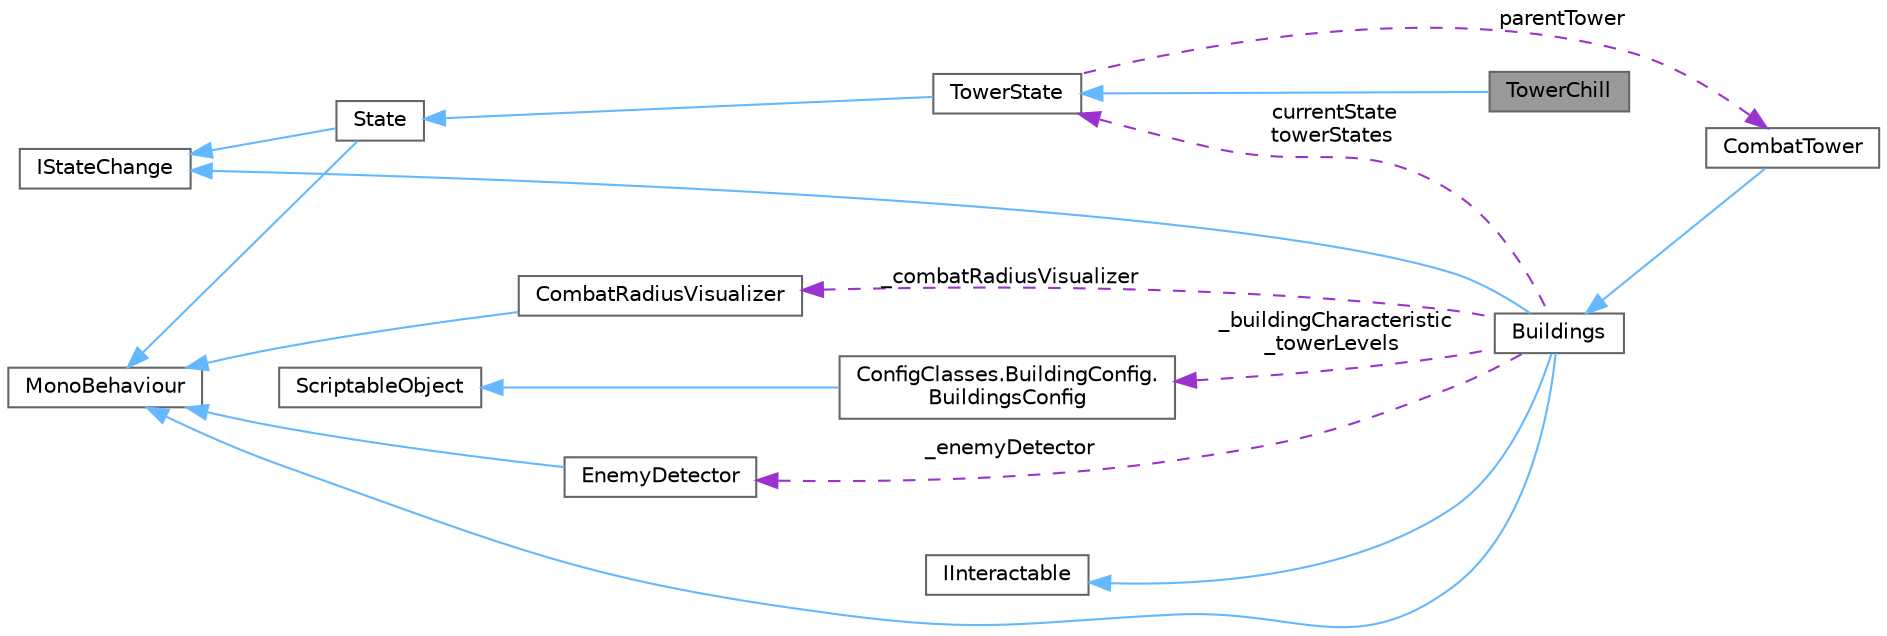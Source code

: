 digraph "TowerChill"
{
 // LATEX_PDF_SIZE
  bgcolor="transparent";
  edge [fontname=Helvetica,fontsize=10,labelfontname=Helvetica,labelfontsize=10];
  node [fontname=Helvetica,fontsize=10,shape=box,height=0.2,width=0.4];
  rankdir="LR";
  Node1 [label="TowerChill",height=0.2,width=0.4,color="gray40", fillcolor="grey60", style="filled", fontcolor="black",tooltip=" "];
  Node2 -> Node1 [dir="back",color="steelblue1",style="solid"];
  Node2 [label="TowerState",height=0.2,width=0.4,color="gray40", fillcolor="white", style="filled",URL="$class_tower_state.html",tooltip=" "];
  Node3 -> Node2 [dir="back",color="steelblue1",style="solid"];
  Node3 [label="State",height=0.2,width=0.4,color="gray40", fillcolor="white", style="filled",URL="$class_state.html",tooltip=" "];
  Node4 -> Node3 [dir="back",color="steelblue1",style="solid"];
  Node4 [label="MonoBehaviour",height=0.2,width=0.4,color="gray40", fillcolor="white", style="filled",tooltip=" "];
  Node5 -> Node3 [dir="back",color="steelblue1",style="solid"];
  Node5 [label="IStateChange",height=0.2,width=0.4,color="gray40", fillcolor="white", style="filled",URL="$interface_i_state_change.html",tooltip=" "];
  Node6 -> Node2 [dir="back",color="darkorchid3",style="dashed",label=" parentTower" ];
  Node6 [label="CombatTower",height=0.2,width=0.4,color="gray40", fillcolor="white", style="filled",URL="$class_combat_tower.html",tooltip=" "];
  Node7 -> Node6 [dir="back",color="steelblue1",style="solid"];
  Node7 [label="Buildings",height=0.2,width=0.4,color="gray40", fillcolor="white", style="filled",URL="$class_buildings.html",tooltip=" "];
  Node4 -> Node7 [dir="back",color="steelblue1",style="solid"];
  Node5 -> Node7 [dir="back",color="steelblue1",style="solid"];
  Node8 -> Node7 [dir="back",color="steelblue1",style="solid"];
  Node8 [label="IInteractable",height=0.2,width=0.4,color="gray40", fillcolor="white", style="filled",URL="$interface_i_interactable.html",tooltip=" "];
  Node9 -> Node7 [dir="back",color="darkorchid3",style="dashed",label=" _enemyDetector" ];
  Node9 [label="EnemyDetector",height=0.2,width=0.4,color="gray40", fillcolor="white", style="filled",URL="$class_enemy_detector.html",tooltip=" "];
  Node4 -> Node9 [dir="back",color="steelblue1",style="solid"];
  Node10 -> Node7 [dir="back",color="darkorchid3",style="dashed",label=" _combatRadiusVisualizer" ];
  Node10 [label="CombatRadiusVisualizer",height=0.2,width=0.4,color="gray40", fillcolor="white", style="filled",URL="$class_combat_radius_visualizer.html",tooltip=" "];
  Node4 -> Node10 [dir="back",color="steelblue1",style="solid"];
  Node11 -> Node7 [dir="back",color="darkorchid3",style="dashed",label=" _buildingCharacteristic\n_towerLevels" ];
  Node11 [label="ConfigClasses.BuildingConfig.\lBuildingsConfig",height=0.2,width=0.4,color="gray40", fillcolor="white", style="filled",URL="$class_config_classes_1_1_building_config_1_1_buildings_config.html",tooltip="Родительский класс Родительский класс, содержащий все характеристики для построек"];
  Node12 -> Node11 [dir="back",color="steelblue1",style="solid"];
  Node12 [label="ScriptableObject",height=0.2,width=0.4,color="gray40", fillcolor="white", style="filled",tooltip=" "];
  Node2 -> Node7 [dir="back",color="darkorchid3",style="dashed",label=" currentState\ntowerStates" ];
}
